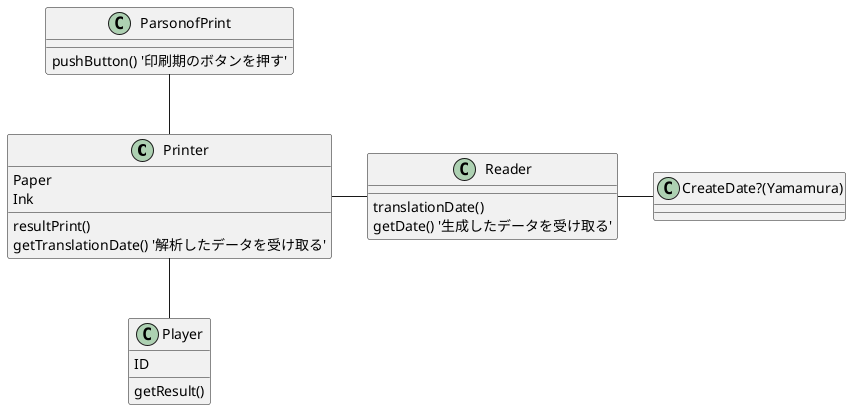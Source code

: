 '作成者 5345kk'
@startuml

class Printer{
  Paper
  Ink

  resultPrint()
  getTranslationDate() '解析したデータを受け取る'
}
class Reader{
translationDate()
getDate() '生成したデータを受け取る'
}

class "CreateDate?(Yamamura)" {

}
class Player{
ID

getResult()
}

class "ParsonofPrint"{
  pushButton() '印刷期のボタンを押す'

}

'link'
Printer - Reader
Reader - "CreateDate?(Yamamura)"
Printer -down- Player
Printer -up- "ParsonofPrint"

@enduml
